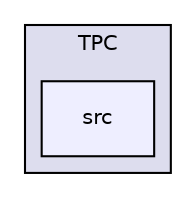 digraph "/home/travis/build/AliceO2Group/AliceO2/DataFormats/TPC/src" {
  bgcolor=transparent;
  compound=true
  node [ fontsize="10", fontname="Helvetica"];
  edge [ labelfontsize="10", labelfontname="Helvetica"];
  subgraph clusterdir_ca8d7a97db1fcc83aa37982b02bd5e83 {
    graph [ bgcolor="#ddddee", pencolor="black", label="TPC" fontname="Helvetica", fontsize="10", URL="dir_ca8d7a97db1fcc83aa37982b02bd5e83.html"]
  dir_e16e0a04e1d2b4668bd3c3ca62e3617b [shape=box, label="src", style="filled", fillcolor="#eeeeff", pencolor="black", URL="dir_e16e0a04e1d2b4668bd3c3ca62e3617b.html"];
  }
}
